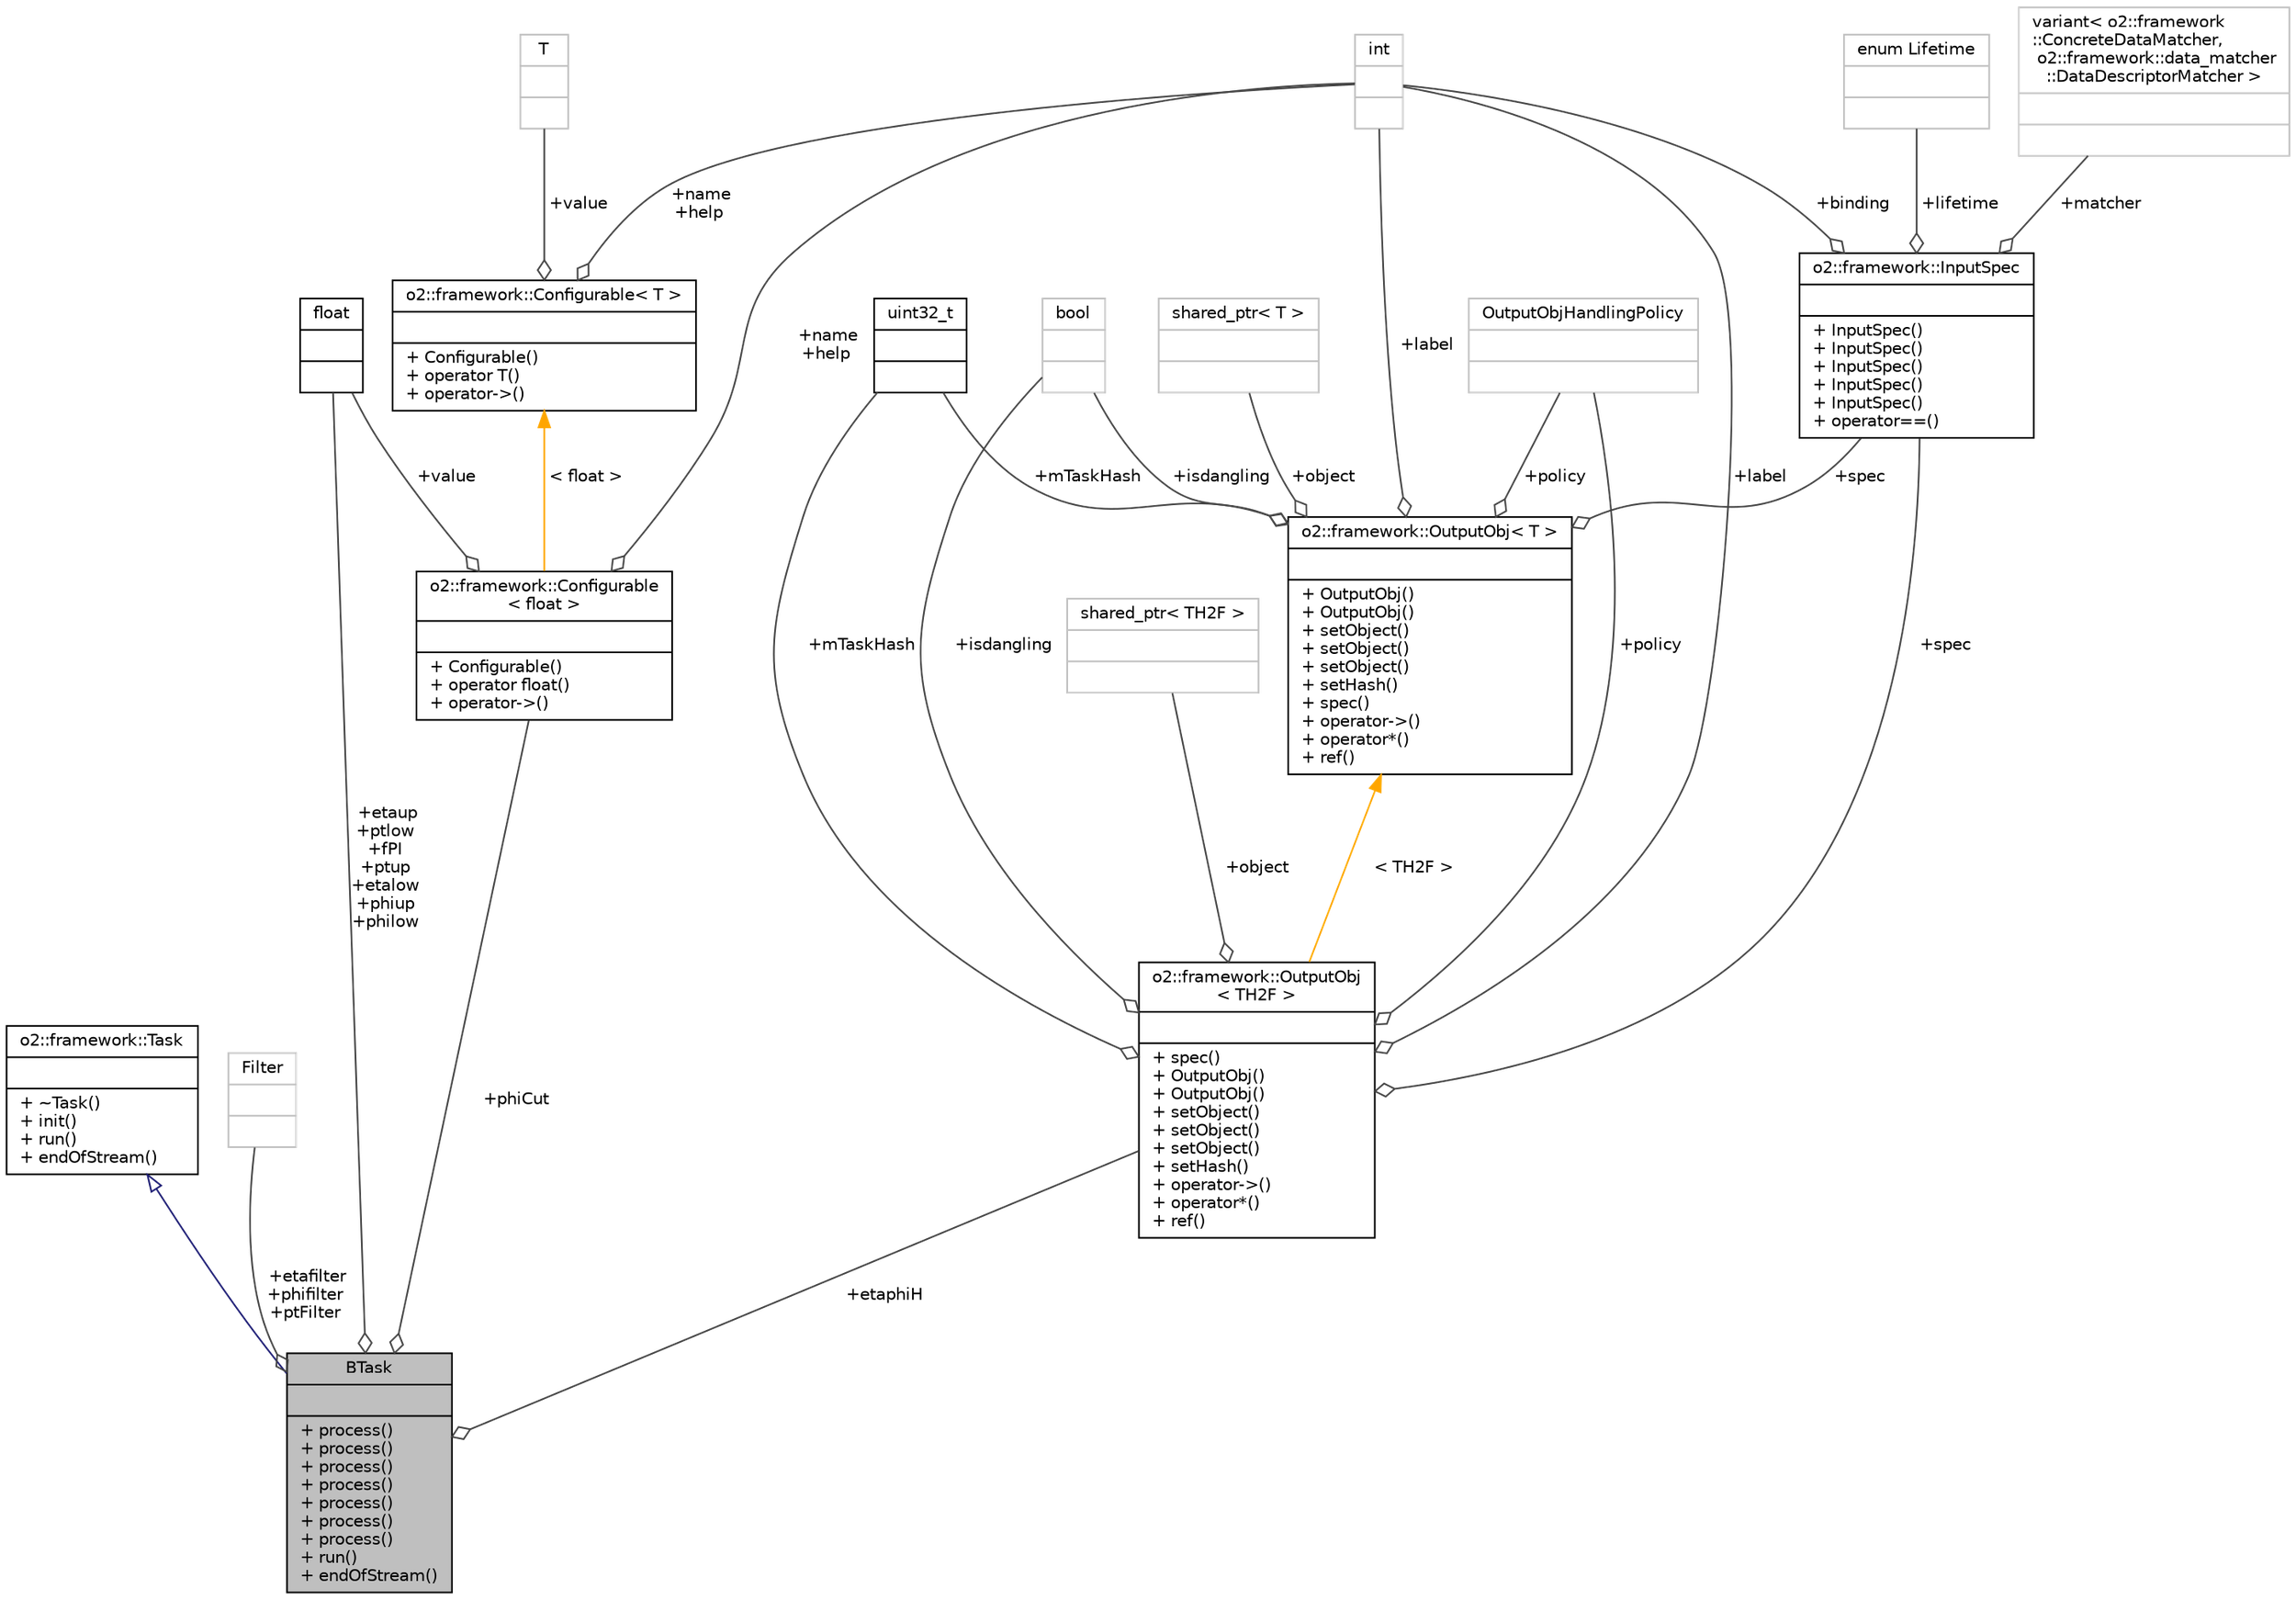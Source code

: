 digraph "BTask"
{
 // INTERACTIVE_SVG=YES
  bgcolor="transparent";
  edge [fontname="Helvetica",fontsize="10",labelfontname="Helvetica",labelfontsize="10"];
  node [fontname="Helvetica",fontsize="10",shape=record];
  Node2 [label="{BTask\n||+ process()\l+ process()\l+ process()\l+ process()\l+ process()\l+ process()\l+ process()\l+ run()\l+ endOfStream()\l}",height=0.2,width=0.4,color="black", fillcolor="grey75", style="filled", fontcolor="black"];
  Node3 -> Node2 [dir="back",color="midnightblue",fontsize="10",style="solid",arrowtail="onormal",fontname="Helvetica"];
  Node3 [label="{o2::framework::Task\n||+ ~Task()\l+ init()\l+ run()\l+ endOfStream()\l}",height=0.2,width=0.4,color="black",URL="$de/dac/classo2_1_1framework_1_1Task.html"];
  Node4 -> Node2 [color="grey25",fontsize="10",style="solid",label=" +etafilter\n+phifilter\n+ptFilter" ,arrowhead="odiamond",fontname="Helvetica"];
  Node4 [label="{Filter\n||}",height=0.2,width=0.4,color="grey75"];
  Node5 -> Node2 [color="grey25",fontsize="10",style="solid",label=" +etaup\n+ptlow\n+fPI\n+ptup\n+etalow\n+phiup\n+philow" ,arrowhead="odiamond",fontname="Helvetica"];
  Node5 [label="{float\n||}",height=0.2,width=0.4,color="black",URL="$d4/dc3/classfloat.html"];
  Node6 -> Node2 [color="grey25",fontsize="10",style="solid",label=" +phiCut" ,arrowhead="odiamond",fontname="Helvetica"];
  Node6 [label="{o2::framework::Configurable\l\< float \>\n||+ Configurable()\l+ operator float()\l+ operator-\>()\l}",height=0.2,width=0.4,color="black",URL="$d8/d71/structo2_1_1framework_1_1Configurable.html"];
  Node5 -> Node6 [color="grey25",fontsize="10",style="solid",label=" +value" ,arrowhead="odiamond",fontname="Helvetica"];
  Node7 -> Node6 [color="grey25",fontsize="10",style="solid",label=" +name\n+help" ,arrowhead="odiamond",fontname="Helvetica"];
  Node7 [label="{int\n||}",height=0.2,width=0.4,color="grey75"];
  Node8 -> Node6 [dir="back",color="orange",fontsize="10",style="solid",label=" \< float \>" ,fontname="Helvetica"];
  Node8 [label="{o2::framework::Configurable\< T \>\n||+ Configurable()\l+ operator T()\l+ operator-\>()\l}",height=0.2,width=0.4,color="black",URL="$d8/d71/structo2_1_1framework_1_1Configurable.html"];
  Node7 -> Node8 [color="grey25",fontsize="10",style="solid",label=" +name\n+help" ,arrowhead="odiamond",fontname="Helvetica"];
  Node9 -> Node8 [color="grey25",fontsize="10",style="solid",label=" +value" ,arrowhead="odiamond",fontname="Helvetica"];
  Node9 [label="{T\n||}",height=0.2,width=0.4,color="grey75"];
  Node10 -> Node2 [color="grey25",fontsize="10",style="solid",label=" +etaphiH" ,arrowhead="odiamond",fontname="Helvetica"];
  Node10 [label="{o2::framework::OutputObj\l\< TH2F \>\n||+ spec()\l+ OutputObj()\l+ OutputObj()\l+ setObject()\l+ setObject()\l+ setObject()\l+ setHash()\l+ operator-\>()\l+ operator*()\l+ ref()\l}",height=0.2,width=0.4,color="black",URL="$d4/d79/structo2_1_1framework_1_1OutputObj.html"];
  Node11 -> Node10 [color="grey25",fontsize="10",style="solid",label=" +policy" ,arrowhead="odiamond",fontname="Helvetica"];
  Node11 [label="{OutputObjHandlingPolicy\n||}",height=0.2,width=0.4,color="grey75"];
  Node12 -> Node10 [color="grey25",fontsize="10",style="solid",label=" +mTaskHash" ,arrowhead="odiamond",fontname="Helvetica"];
  Node12 [label="{uint32_t\n||}",height=0.2,width=0.4,color="black",URL="$d3/d87/classuint32__t.html"];
  Node7 -> Node10 [color="grey25",fontsize="10",style="solid",label=" +label" ,arrowhead="odiamond",fontname="Helvetica"];
  Node13 -> Node10 [color="grey25",fontsize="10",style="solid",label=" +isdangling" ,arrowhead="odiamond",fontname="Helvetica"];
  Node13 [label="{bool\n||}",height=0.2,width=0.4,color="grey75"];
  Node14 -> Node10 [color="grey25",fontsize="10",style="solid",label=" +spec" ,arrowhead="odiamond",fontname="Helvetica"];
  Node14 [label="{o2::framework::InputSpec\n||+ InputSpec()\l+ InputSpec()\l+ InputSpec()\l+ InputSpec()\l+ InputSpec()\l+ operator==()\l}",height=0.2,width=0.4,color="black",URL="$da/d96/structo2_1_1framework_1_1InputSpec.html"];
  Node15 -> Node14 [color="grey25",fontsize="10",style="solid",label=" +lifetime" ,arrowhead="odiamond",fontname="Helvetica"];
  Node15 [label="{enum Lifetime\n||}",height=0.2,width=0.4,color="grey75"];
  Node16 -> Node14 [color="grey25",fontsize="10",style="solid",label=" +matcher" ,arrowhead="odiamond",fontname="Helvetica"];
  Node16 [label="{variant\< o2::framework\l::ConcreteDataMatcher,\l o2::framework::data_matcher\l::DataDescriptorMatcher \>\n||}",height=0.2,width=0.4,color="grey75"];
  Node7 -> Node14 [color="grey25",fontsize="10",style="solid",label=" +binding" ,arrowhead="odiamond",fontname="Helvetica"];
  Node17 -> Node10 [color="grey25",fontsize="10",style="solid",label=" +object" ,arrowhead="odiamond",fontname="Helvetica"];
  Node17 [label="{shared_ptr\< TH2F \>\n||}",height=0.2,width=0.4,color="grey75"];
  Node18 -> Node10 [dir="back",color="orange",fontsize="10",style="solid",label=" \< TH2F \>" ,fontname="Helvetica"];
  Node18 [label="{o2::framework::OutputObj\< T \>\n||+ OutputObj()\l+ OutputObj()\l+ setObject()\l+ setObject()\l+ setObject()\l+ setHash()\l+ spec()\l+ operator-\>()\l+ operator*()\l+ ref()\l}",height=0.2,width=0.4,color="black",URL="$d4/d79/structo2_1_1framework_1_1OutputObj.html"];
  Node12 -> Node18 [color="grey25",fontsize="10",style="solid",label=" +mTaskHash" ,arrowhead="odiamond",fontname="Helvetica"];
  Node11 -> Node18 [color="grey25",fontsize="10",style="solid",label=" +policy" ,arrowhead="odiamond",fontname="Helvetica"];
  Node7 -> Node18 [color="grey25",fontsize="10",style="solid",label=" +label" ,arrowhead="odiamond",fontname="Helvetica"];
  Node19 -> Node18 [color="grey25",fontsize="10",style="solid",label=" +object" ,arrowhead="odiamond",fontname="Helvetica"];
  Node19 [label="{shared_ptr\< T \>\n||}",height=0.2,width=0.4,color="grey75"];
  Node13 -> Node18 [color="grey25",fontsize="10",style="solid",label=" +isdangling" ,arrowhead="odiamond",fontname="Helvetica"];
  Node14 -> Node18 [color="grey25",fontsize="10",style="solid",label=" +spec" ,arrowhead="odiamond",fontname="Helvetica"];
}
